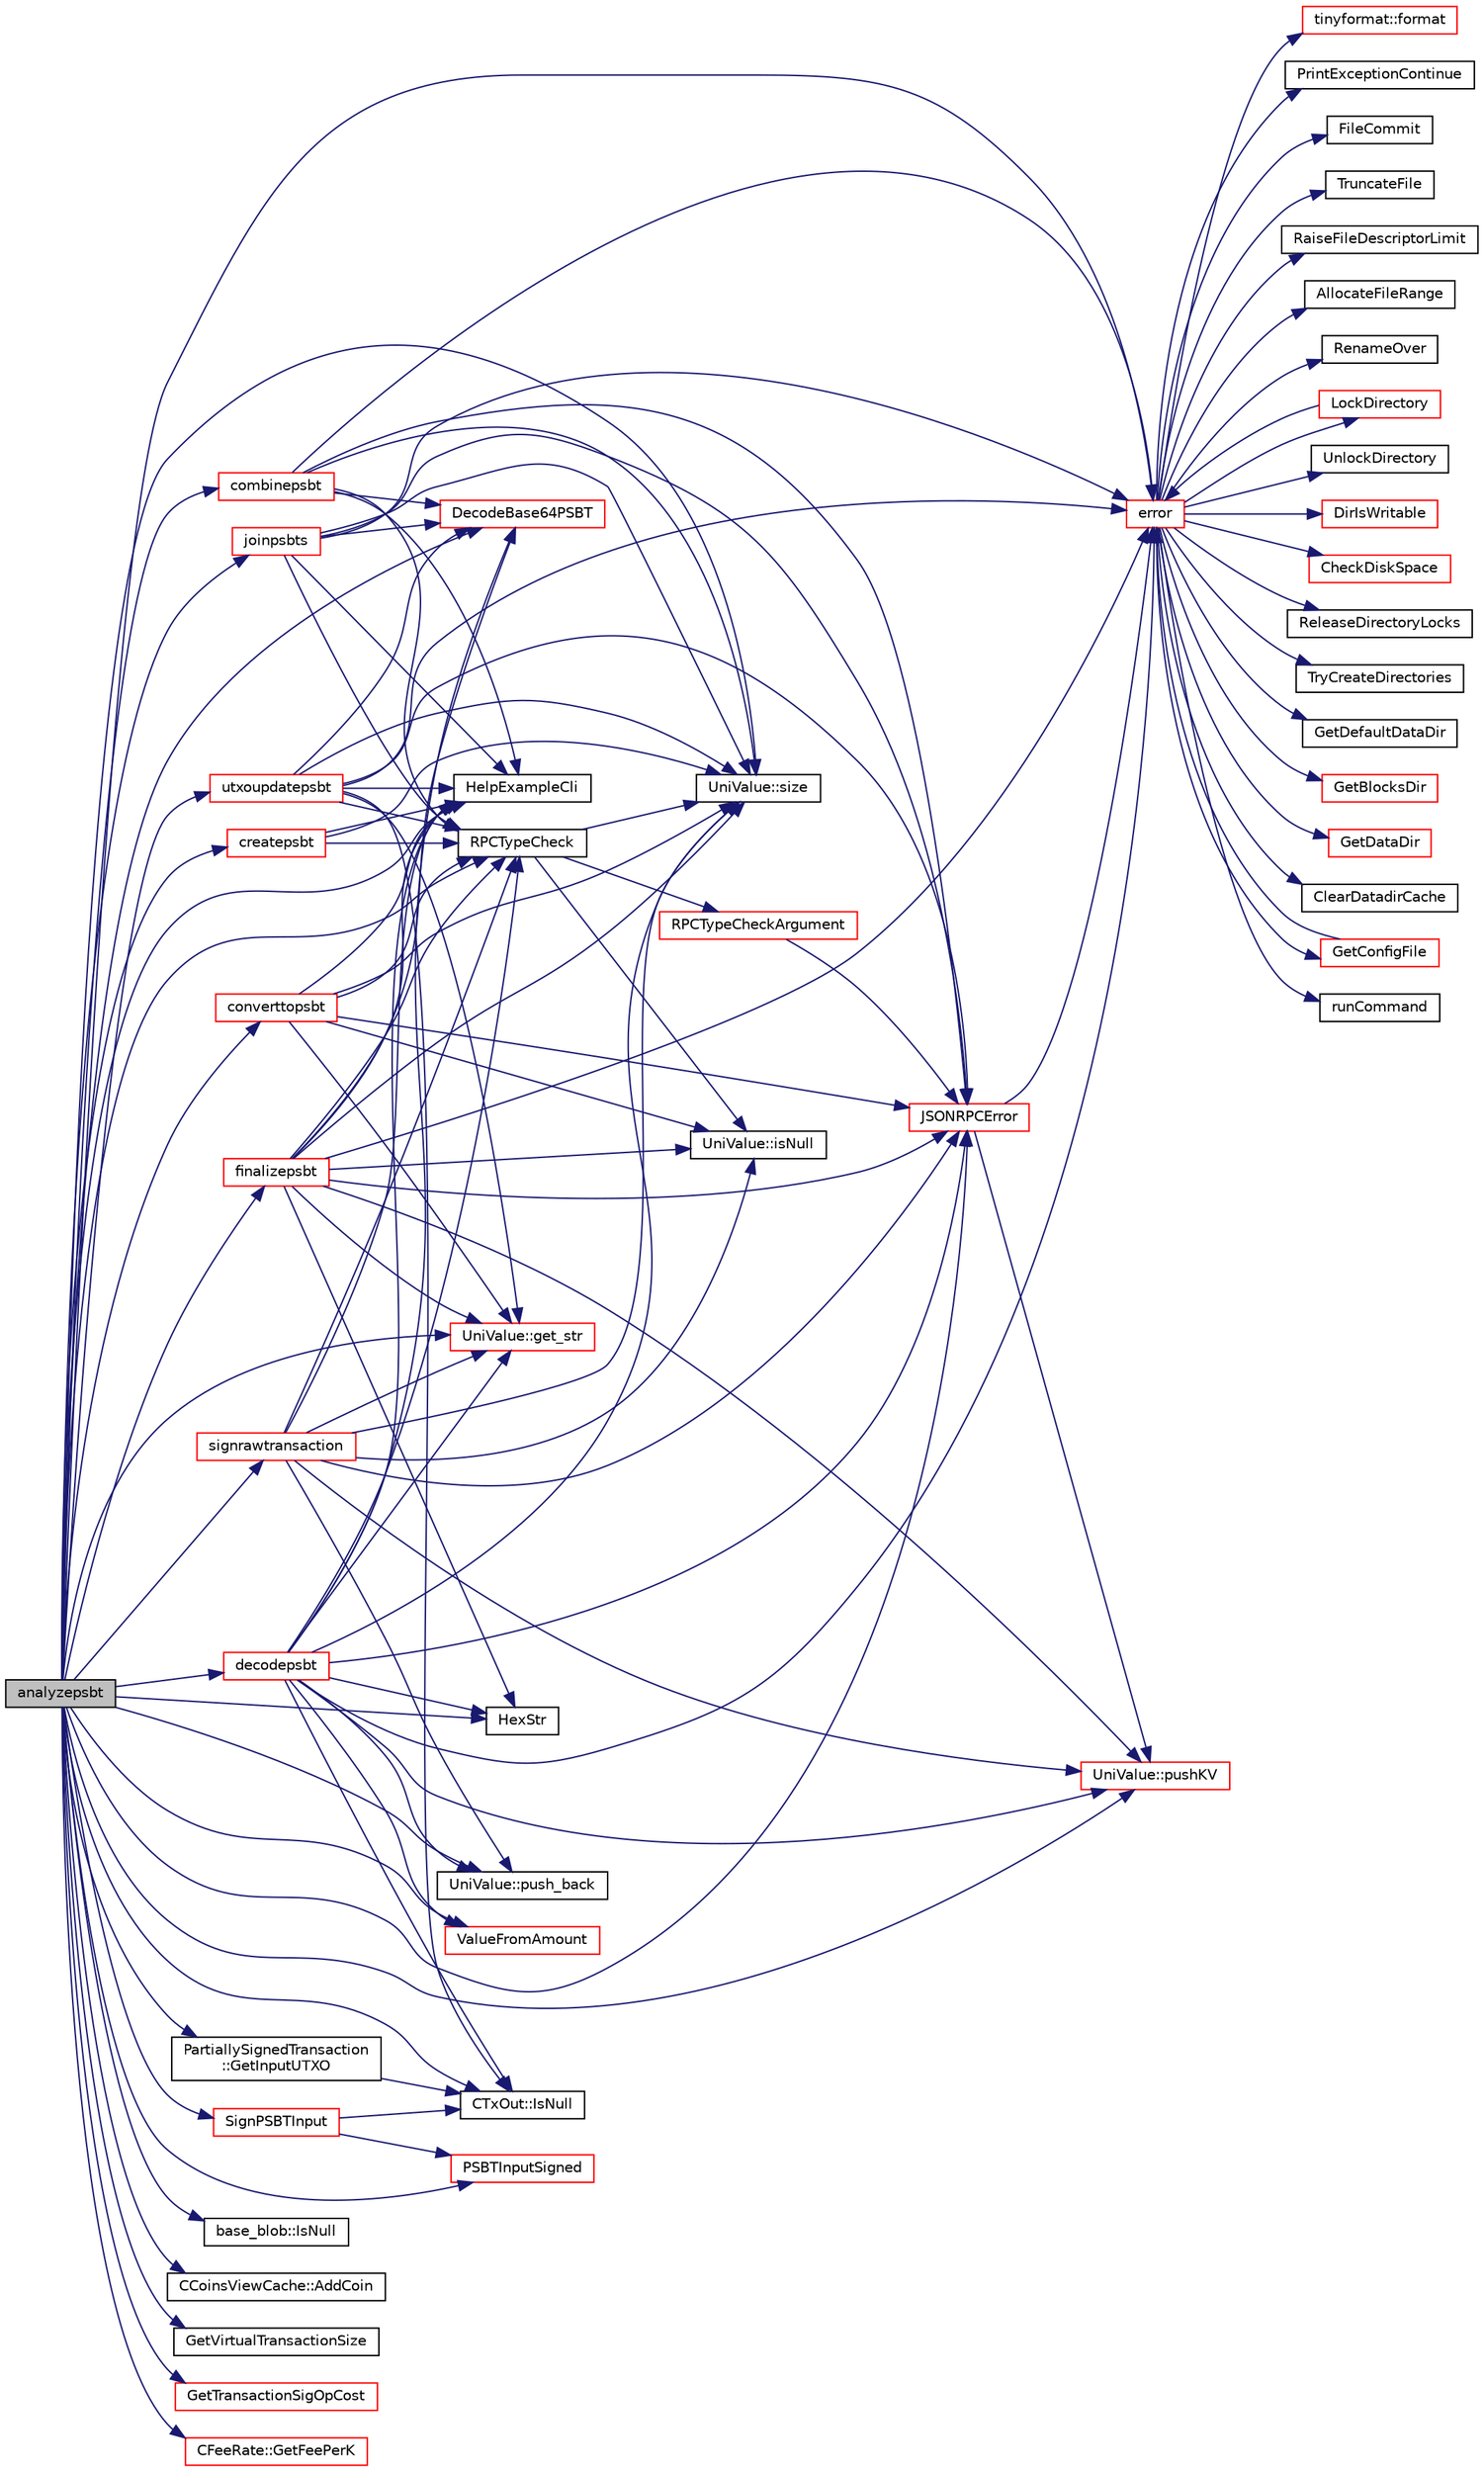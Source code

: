digraph "analyzepsbt"
{
  edge [fontname="Helvetica",fontsize="10",labelfontname="Helvetica",labelfontsize="10"];
  node [fontname="Helvetica",fontsize="10",shape=record];
  rankdir="LR";
  Node1 [label="analyzepsbt",height=0.2,width=0.4,color="black", fillcolor="grey75", style="filled", fontcolor="black"];
  Node1 -> Node2 [color="midnightblue",fontsize="10",style="solid",fontname="Helvetica"];
  Node2 [label="UniValue::size",height=0.2,width=0.4,color="black", fillcolor="white", style="filled",URL="$class_uni_value.html#a61ee4ef0fa78da6d936dddf408a51a13"];
  Node1 -> Node3 [color="midnightblue",fontsize="10",style="solid",fontname="Helvetica"];
  Node3 [label="HelpExampleCli",height=0.2,width=0.4,color="black", fillcolor="white", style="filled",URL="$server_8cpp.html#a26bafe3d526ee8cbc84b3c0b0dc3a43b"];
  Node1 -> Node4 [color="midnightblue",fontsize="10",style="solid",fontname="Helvetica"];
  Node4 [label="RPCTypeCheck",height=0.2,width=0.4,color="black", fillcolor="white", style="filled",URL="$server_8cpp.html#a1d3e3ccc5d3ba3ee1314be41a2039e0f",tooltip="Type-check arguments; throws JSONRPCError if wrong type given. "];
  Node4 -> Node2 [color="midnightblue",fontsize="10",style="solid",fontname="Helvetica"];
  Node4 -> Node5 [color="midnightblue",fontsize="10",style="solid",fontname="Helvetica"];
  Node5 [label="UniValue::isNull",height=0.2,width=0.4,color="black", fillcolor="white", style="filled",URL="$class_uni_value.html#a70c4bfad8015106cc480042462f413c1"];
  Node4 -> Node6 [color="midnightblue",fontsize="10",style="solid",fontname="Helvetica"];
  Node6 [label="RPCTypeCheckArgument",height=0.2,width=0.4,color="red", fillcolor="white", style="filled",URL="$server_8cpp.html#a34ca526f05cc7f2281e634a5be48c121",tooltip="Type-check one argument; throws JSONRPCError if wrong type given. "];
  Node6 -> Node7 [color="midnightblue",fontsize="10",style="solid",fontname="Helvetica"];
  Node7 [label="JSONRPCError",height=0.2,width=0.4,color="red", fillcolor="white", style="filled",URL="$rpc_2protocol_8cpp.html#a40b75d3d265c4a2e1d5fe3e129743884"];
  Node7 -> Node8 [color="midnightblue",fontsize="10",style="solid",fontname="Helvetica"];
  Node8 [label="error",height=0.2,width=0.4,color="red", fillcolor="white", style="filled",URL="$system_8h.html#a0605c886f88f190fa6a51ae07ca7558a"];
  Node8 -> Node9 [color="midnightblue",fontsize="10",style="solid",fontname="Helvetica"];
  Node9 [label="tinyformat::format",height=0.2,width=0.4,color="red", fillcolor="white", style="filled",URL="$namespacetinyformat.html#ad784060b98bfd4f1b3089fbb7686a676",tooltip="Format list of arguments to the stream according to given format string. "];
  Node8 -> Node10 [color="midnightblue",fontsize="10",style="solid",fontname="Helvetica"];
  Node10 [label="PrintExceptionContinue",height=0.2,width=0.4,color="black", fillcolor="white", style="filled",URL="$system_8h.html#aaada8c5faa502eb0c33fc01294955db8"];
  Node8 -> Node11 [color="midnightblue",fontsize="10",style="solid",fontname="Helvetica"];
  Node11 [label="FileCommit",height=0.2,width=0.4,color="black", fillcolor="white", style="filled",URL="$system_8h.html#aedd7d9ab25c6cfb8c81a4aaa917b104e"];
  Node8 -> Node12 [color="midnightblue",fontsize="10",style="solid",fontname="Helvetica"];
  Node12 [label="TruncateFile",height=0.2,width=0.4,color="black", fillcolor="white", style="filled",URL="$system_8h.html#acb8d6b822bc1bfa609bf43bbac1a0d44"];
  Node8 -> Node13 [color="midnightblue",fontsize="10",style="solid",fontname="Helvetica"];
  Node13 [label="RaiseFileDescriptorLimit",height=0.2,width=0.4,color="black", fillcolor="white", style="filled",URL="$system_8h.html#a756a5c49a4bb607d16d9842f8f3ede4f",tooltip="this function tries to raise the file descriptor limit to the requested number. "];
  Node8 -> Node14 [color="midnightblue",fontsize="10",style="solid",fontname="Helvetica"];
  Node14 [label="AllocateFileRange",height=0.2,width=0.4,color="black", fillcolor="white", style="filled",URL="$system_8h.html#a91c763bffc49cf7ed8d45cc44870e55c",tooltip="this function tries to make a particular range of a file allocated (corresponding to disk space) it i..."];
  Node8 -> Node15 [color="midnightblue",fontsize="10",style="solid",fontname="Helvetica"];
  Node15 [label="RenameOver",height=0.2,width=0.4,color="black", fillcolor="white", style="filled",URL="$system_8h.html#a579657da2b55b131ecd453bf1b0d2314"];
  Node8 -> Node16 [color="midnightblue",fontsize="10",style="solid",fontname="Helvetica"];
  Node16 [label="LockDirectory",height=0.2,width=0.4,color="red", fillcolor="white", style="filled",URL="$system_8h.html#a9f16e26cc90b17ed75fcbbe7ce75e7c3"];
  Node16 -> Node8 [color="midnightblue",fontsize="10",style="solid",fontname="Helvetica"];
  Node8 -> Node17 [color="midnightblue",fontsize="10",style="solid",fontname="Helvetica"];
  Node17 [label="UnlockDirectory",height=0.2,width=0.4,color="black", fillcolor="white", style="filled",URL="$system_8h.html#a3e9e4ea96c8d168ad5b7d1428780418b"];
  Node8 -> Node18 [color="midnightblue",fontsize="10",style="solid",fontname="Helvetica"];
  Node18 [label="DirIsWritable",height=0.2,width=0.4,color="red", fillcolor="white", style="filled",URL="$system_8h.html#a4d79c90e36d7957a773336ec3d55a842"];
  Node8 -> Node19 [color="midnightblue",fontsize="10",style="solid",fontname="Helvetica"];
  Node19 [label="CheckDiskSpace",height=0.2,width=0.4,color="red", fillcolor="white", style="filled",URL="$system_8h.html#ad3146bd0d098c155f18c731c29814ae9"];
  Node8 -> Node20 [color="midnightblue",fontsize="10",style="solid",fontname="Helvetica"];
  Node20 [label="ReleaseDirectoryLocks",height=0.2,width=0.4,color="black", fillcolor="white", style="filled",URL="$system_8h.html#a851fa89def443bac9d04ddb908cb91bb",tooltip="Release all directory locks. "];
  Node8 -> Node21 [color="midnightblue",fontsize="10",style="solid",fontname="Helvetica"];
  Node21 [label="TryCreateDirectories",height=0.2,width=0.4,color="black", fillcolor="white", style="filled",URL="$system_8h.html#a9042a919d837da9d97311a0c460c597c",tooltip="Ignores exceptions thrown by Boost&#39;s create_directories if the requested directory exists..."];
  Node8 -> Node22 [color="midnightblue",fontsize="10",style="solid",fontname="Helvetica"];
  Node22 [label="GetDefaultDataDir",height=0.2,width=0.4,color="black", fillcolor="white", style="filled",URL="$system_8h.html#a15cb85964fe08c264605537f44570d3c"];
  Node8 -> Node23 [color="midnightblue",fontsize="10",style="solid",fontname="Helvetica"];
  Node23 [label="GetBlocksDir",height=0.2,width=0.4,color="red", fillcolor="white", style="filled",URL="$system_8h.html#ad04024054d5b0cafa53288c7207de4cb"];
  Node8 -> Node24 [color="midnightblue",fontsize="10",style="solid",fontname="Helvetica"];
  Node24 [label="GetDataDir",height=0.2,width=0.4,color="red", fillcolor="white", style="filled",URL="$system_8h.html#abb63dfb710832aefb746933af05198d4"];
  Node8 -> Node25 [color="midnightblue",fontsize="10",style="solid",fontname="Helvetica"];
  Node25 [label="ClearDatadirCache",height=0.2,width=0.4,color="black", fillcolor="white", style="filled",URL="$system_8h.html#abfb50dfe077aced7591f2aba601f605d"];
  Node8 -> Node26 [color="midnightblue",fontsize="10",style="solid",fontname="Helvetica"];
  Node26 [label="GetConfigFile",height=0.2,width=0.4,color="red", fillcolor="white", style="filled",URL="$system_8h.html#aa634f312705d4811dfa2a5392bddf6cf"];
  Node26 -> Node8 [color="midnightblue",fontsize="10",style="solid",fontname="Helvetica"];
  Node8 -> Node27 [color="midnightblue",fontsize="10",style="solid",fontname="Helvetica"];
  Node27 [label="runCommand",height=0.2,width=0.4,color="black", fillcolor="white", style="filled",URL="$system_8h.html#aa803aa631ab8b4bd79fa9d7b2172bf9a"];
  Node7 -> Node28 [color="midnightblue",fontsize="10",style="solid",fontname="Helvetica"];
  Node28 [label="UniValue::pushKV",height=0.2,width=0.4,color="red", fillcolor="white", style="filled",URL="$class_uni_value.html#abab649c2dbd593233de6364254456026"];
  Node1 -> Node8 [color="midnightblue",fontsize="10",style="solid",fontname="Helvetica"];
  Node1 -> Node29 [color="midnightblue",fontsize="10",style="solid",fontname="Helvetica"];
  Node29 [label="DecodeBase64PSBT",height=0.2,width=0.4,color="red", fillcolor="white", style="filled",URL="$core__io_8h.html#a5d7c2f33c7c5aa9c8f0b6f9eb83f027b",tooltip="Decode a base64ed PSBT into a PartiallySignedTransaction. "];
  Node1 -> Node30 [color="midnightblue",fontsize="10",style="solid",fontname="Helvetica"];
  Node30 [label="UniValue::get_str",height=0.2,width=0.4,color="red", fillcolor="white", style="filled",URL="$class_uni_value.html#a9f69bbd4ccf8d083934cbb510c039cef"];
  Node1 -> Node7 [color="midnightblue",fontsize="10",style="solid",fontname="Helvetica"];
  Node1 -> Node31 [color="midnightblue",fontsize="10",style="solid",fontname="Helvetica"];
  Node31 [label="PartiallySignedTransaction\l::GetInputUTXO",height=0.2,width=0.4,color="black", fillcolor="white", style="filled",URL="$struct_partially_signed_transaction.html#a2f2de7d622a2727d36362ac49f9d00db",tooltip="Finds the UTXO for a given input index. "];
  Node31 -> Node32 [color="midnightblue",fontsize="10",style="solid",fontname="Helvetica"];
  Node32 [label="CTxOut::IsNull",height=0.2,width=0.4,color="black", fillcolor="white", style="filled",URL="$class_c_tx_out.html#aeaa6b16e0c4caee54196cf8eb0f127f3"];
  Node1 -> Node28 [color="midnightblue",fontsize="10",style="solid",fontname="Helvetica"];
  Node1 -> Node32 [color="midnightblue",fontsize="10",style="solid",fontname="Helvetica"];
  Node1 -> Node33 [color="midnightblue",fontsize="10",style="solid",fontname="Helvetica"];
  Node33 [label="PSBTInputSigned",height=0.2,width=0.4,color="red", fillcolor="white", style="filled",URL="$psbt_8cpp.html#a1a237c1813186bd75fd7c3c92aedc2ed",tooltip="Checks whether a PSBTInput is already signed. "];
  Node1 -> Node34 [color="midnightblue",fontsize="10",style="solid",fontname="Helvetica"];
  Node34 [label="SignPSBTInput",height=0.2,width=0.4,color="red", fillcolor="white", style="filled",URL="$psbt_8cpp.html#a96344560c713d0d723a507927096f447",tooltip="Signs a PSBTInput, verifying that all provided data matches what is being signed. ..."];
  Node34 -> Node33 [color="midnightblue",fontsize="10",style="solid",fontname="Helvetica"];
  Node34 -> Node32 [color="midnightblue",fontsize="10",style="solid",fontname="Helvetica"];
  Node1 -> Node35 [color="midnightblue",fontsize="10",style="solid",fontname="Helvetica"];
  Node35 [label="UniValue::push_back",height=0.2,width=0.4,color="black", fillcolor="white", style="filled",URL="$class_uni_value.html#a944cd1b59b040cd24c9f46b55a68d49a"];
  Node1 -> Node36 [color="midnightblue",fontsize="10",style="solid",fontname="Helvetica"];
  Node36 [label="HexStr",height=0.2,width=0.4,color="black", fillcolor="white", style="filled",URL="$strencodings_8h.html#af003e10d5d34c3271ca57ec79059a5ae"];
  Node1 -> Node37 [color="midnightblue",fontsize="10",style="solid",fontname="Helvetica"];
  Node37 [label="base_blob::IsNull",height=0.2,width=0.4,color="black", fillcolor="white", style="filled",URL="$classbase__blob.html#aff2f3d1d623d91b6895a6a153434770e"];
  Node1 -> Node38 [color="midnightblue",fontsize="10",style="solid",fontname="Helvetica"];
  Node38 [label="CCoinsViewCache::AddCoin",height=0.2,width=0.4,color="black", fillcolor="white", style="filled",URL="$class_c_coins_view_cache.html#a81968ae5f809c461f1d537c5feb84c5c",tooltip="Add a coin. "];
  Node1 -> Node39 [color="midnightblue",fontsize="10",style="solid",fontname="Helvetica"];
  Node39 [label="GetVirtualTransactionSize",height=0.2,width=0.4,color="black", fillcolor="white", style="filled",URL="$policy_8cpp.html#a657a593ec90452062582ccf893a8488d",tooltip="Compute the virtual transaction size (weight reinterpreted as bytes). "];
  Node1 -> Node40 [color="midnightblue",fontsize="10",style="solid",fontname="Helvetica"];
  Node40 [label="GetTransactionSigOpCost",height=0.2,width=0.4,color="red", fillcolor="white", style="filled",URL="$tx__verify_8cpp.html#a9492095e3b49db30b5496655698f5aad",tooltip="Compute total signature operation cost of a transaction. "];
  Node1 -> Node41 [color="midnightblue",fontsize="10",style="solid",fontname="Helvetica"];
  Node41 [label="ValueFromAmount",height=0.2,width=0.4,color="red", fillcolor="white", style="filled",URL="$core__io_8h.html#a513e384f1d458abddd1bf9be05125947"];
  Node1 -> Node42 [color="midnightblue",fontsize="10",style="solid",fontname="Helvetica"];
  Node42 [label="CFeeRate::GetFeePerK",height=0.2,width=0.4,color="red", fillcolor="white", style="filled",URL="$class_c_fee_rate.html#a5cf990404e896b332cf6fb836244b4a6",tooltip="Return the fee in satoshis for a size of 1000 bytes. "];
  Node1 -> Node43 [color="midnightblue",fontsize="10",style="solid",fontname="Helvetica"];
  Node43 [label="signrawtransaction",height=0.2,width=0.4,color="red", fillcolor="white", style="filled",URL="$rawtransaction_8cpp.html#a5b2abfea4548c97e780cfae39f9ac11b"];
  Node43 -> Node7 [color="midnightblue",fontsize="10",style="solid",fontname="Helvetica"];
  Node43 -> Node2 [color="midnightblue",fontsize="10",style="solid",fontname="Helvetica"];
  Node43 -> Node3 [color="midnightblue",fontsize="10",style="solid",fontname="Helvetica"];
  Node43 -> Node4 [color="midnightblue",fontsize="10",style="solid",fontname="Helvetica"];
  Node43 -> Node30 [color="midnightblue",fontsize="10",style="solid",fontname="Helvetica"];
  Node43 -> Node5 [color="midnightblue",fontsize="10",style="solid",fontname="Helvetica"];
  Node43 -> Node28 [color="midnightblue",fontsize="10",style="solid",fontname="Helvetica"];
  Node43 -> Node35 [color="midnightblue",fontsize="10",style="solid",fontname="Helvetica"];
  Node1 -> Node44 [color="midnightblue",fontsize="10",style="solid",fontname="Helvetica"];
  Node44 [label="decodepsbt",height=0.2,width=0.4,color="red", fillcolor="white", style="filled",URL="$rawtransaction_8cpp.html#a0e9b5930a41831d5be26d74565f07340"];
  Node44 -> Node2 [color="midnightblue",fontsize="10",style="solid",fontname="Helvetica"];
  Node44 -> Node3 [color="midnightblue",fontsize="10",style="solid",fontname="Helvetica"];
  Node44 -> Node4 [color="midnightblue",fontsize="10",style="solid",fontname="Helvetica"];
  Node44 -> Node8 [color="midnightblue",fontsize="10",style="solid",fontname="Helvetica"];
  Node44 -> Node29 [color="midnightblue",fontsize="10",style="solid",fontname="Helvetica"];
  Node44 -> Node30 [color="midnightblue",fontsize="10",style="solid",fontname="Helvetica"];
  Node44 -> Node7 [color="midnightblue",fontsize="10",style="solid",fontname="Helvetica"];
  Node44 -> Node28 [color="midnightblue",fontsize="10",style="solid",fontname="Helvetica"];
  Node44 -> Node36 [color="midnightblue",fontsize="10",style="solid",fontname="Helvetica"];
  Node44 -> Node32 [color="midnightblue",fontsize="10",style="solid",fontname="Helvetica"];
  Node44 -> Node41 [color="midnightblue",fontsize="10",style="solid",fontname="Helvetica"];
  Node44 -> Node35 [color="midnightblue",fontsize="10",style="solid",fontname="Helvetica"];
  Node1 -> Node45 [color="midnightblue",fontsize="10",style="solid",fontname="Helvetica"];
  Node45 [label="combinepsbt",height=0.2,width=0.4,color="red", fillcolor="white", style="filled",URL="$rawtransaction_8cpp.html#a220a68cf9c7fa672caf17951c5d280bd"];
  Node45 -> Node2 [color="midnightblue",fontsize="10",style="solid",fontname="Helvetica"];
  Node45 -> Node3 [color="midnightblue",fontsize="10",style="solid",fontname="Helvetica"];
  Node45 -> Node4 [color="midnightblue",fontsize="10",style="solid",fontname="Helvetica"];
  Node45 -> Node7 [color="midnightblue",fontsize="10",style="solid",fontname="Helvetica"];
  Node45 -> Node8 [color="midnightblue",fontsize="10",style="solid",fontname="Helvetica"];
  Node45 -> Node29 [color="midnightblue",fontsize="10",style="solid",fontname="Helvetica"];
  Node1 -> Node46 [color="midnightblue",fontsize="10",style="solid",fontname="Helvetica"];
  Node46 [label="finalizepsbt",height=0.2,width=0.4,color="red", fillcolor="white", style="filled",URL="$rawtransaction_8cpp.html#a5edaef38949646889470912893a56b88"];
  Node46 -> Node2 [color="midnightblue",fontsize="10",style="solid",fontname="Helvetica"];
  Node46 -> Node3 [color="midnightblue",fontsize="10",style="solid",fontname="Helvetica"];
  Node46 -> Node4 [color="midnightblue",fontsize="10",style="solid",fontname="Helvetica"];
  Node46 -> Node8 [color="midnightblue",fontsize="10",style="solid",fontname="Helvetica"];
  Node46 -> Node29 [color="midnightblue",fontsize="10",style="solid",fontname="Helvetica"];
  Node46 -> Node30 [color="midnightblue",fontsize="10",style="solid",fontname="Helvetica"];
  Node46 -> Node7 [color="midnightblue",fontsize="10",style="solid",fontname="Helvetica"];
  Node46 -> Node5 [color="midnightblue",fontsize="10",style="solid",fontname="Helvetica"];
  Node46 -> Node36 [color="midnightblue",fontsize="10",style="solid",fontname="Helvetica"];
  Node46 -> Node28 [color="midnightblue",fontsize="10",style="solid",fontname="Helvetica"];
  Node1 -> Node47 [color="midnightblue",fontsize="10",style="solid",fontname="Helvetica"];
  Node47 [label="createpsbt",height=0.2,width=0.4,color="red", fillcolor="white", style="filled",URL="$rawtransaction_8cpp.html#ab96b0b3cf82a8f50975ee74c26c4dbf8"];
  Node47 -> Node2 [color="midnightblue",fontsize="10",style="solid",fontname="Helvetica"];
  Node47 -> Node3 [color="midnightblue",fontsize="10",style="solid",fontname="Helvetica"];
  Node47 -> Node4 [color="midnightblue",fontsize="10",style="solid",fontname="Helvetica"];
  Node1 -> Node48 [color="midnightblue",fontsize="10",style="solid",fontname="Helvetica"];
  Node48 [label="converttopsbt",height=0.2,width=0.4,color="red", fillcolor="white", style="filled",URL="$rawtransaction_8cpp.html#a6b6a0c0d5bd5b55553ea48b3da2e796c"];
  Node48 -> Node2 [color="midnightblue",fontsize="10",style="solid",fontname="Helvetica"];
  Node48 -> Node3 [color="midnightblue",fontsize="10",style="solid",fontname="Helvetica"];
  Node48 -> Node4 [color="midnightblue",fontsize="10",style="solid",fontname="Helvetica"];
  Node48 -> Node5 [color="midnightblue",fontsize="10",style="solid",fontname="Helvetica"];
  Node48 -> Node30 [color="midnightblue",fontsize="10",style="solid",fontname="Helvetica"];
  Node48 -> Node7 [color="midnightblue",fontsize="10",style="solid",fontname="Helvetica"];
  Node1 -> Node49 [color="midnightblue",fontsize="10",style="solid",fontname="Helvetica"];
  Node49 [label="utxoupdatepsbt",height=0.2,width=0.4,color="red", fillcolor="white", style="filled",URL="$rawtransaction_8cpp.html#afe12d0c36426211f9b7dfae0611f33ed"];
  Node49 -> Node2 [color="midnightblue",fontsize="10",style="solid",fontname="Helvetica"];
  Node49 -> Node3 [color="midnightblue",fontsize="10",style="solid",fontname="Helvetica"];
  Node49 -> Node4 [color="midnightblue",fontsize="10",style="solid",fontname="Helvetica"];
  Node49 -> Node8 [color="midnightblue",fontsize="10",style="solid",fontname="Helvetica"];
  Node49 -> Node29 [color="midnightblue",fontsize="10",style="solid",fontname="Helvetica"];
  Node49 -> Node30 [color="midnightblue",fontsize="10",style="solid",fontname="Helvetica"];
  Node49 -> Node7 [color="midnightblue",fontsize="10",style="solid",fontname="Helvetica"];
  Node49 -> Node32 [color="midnightblue",fontsize="10",style="solid",fontname="Helvetica"];
  Node1 -> Node50 [color="midnightblue",fontsize="10",style="solid",fontname="Helvetica"];
  Node50 [label="joinpsbts",height=0.2,width=0.4,color="red", fillcolor="white", style="filled",URL="$rawtransaction_8cpp.html#aaf2904be3d723aa3cac18038c4ae2978"];
  Node50 -> Node2 [color="midnightblue",fontsize="10",style="solid",fontname="Helvetica"];
  Node50 -> Node3 [color="midnightblue",fontsize="10",style="solid",fontname="Helvetica"];
  Node50 -> Node4 [color="midnightblue",fontsize="10",style="solid",fontname="Helvetica"];
  Node50 -> Node7 [color="midnightblue",fontsize="10",style="solid",fontname="Helvetica"];
  Node50 -> Node8 [color="midnightblue",fontsize="10",style="solid",fontname="Helvetica"];
  Node50 -> Node29 [color="midnightblue",fontsize="10",style="solid",fontname="Helvetica"];
}
